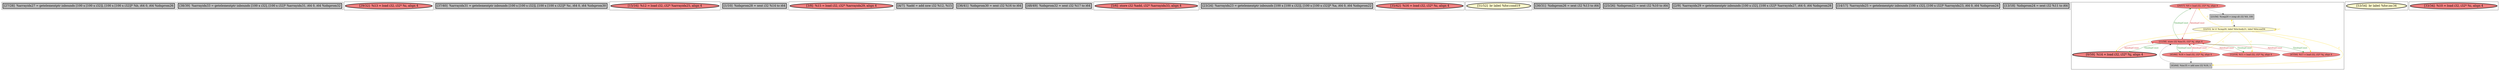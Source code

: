
digraph G {





subgraph cluster20 {


node1647 [penwidth=3.0,fontsize=20,fillcolor=grey,label="[27/28]  %arrayidx27 = getelementptr inbounds [100 x [100 x i32]], [100 x [100 x i32]]* %b, i64 0, i64 %idxprom26",shape=rectangle,style=filled ]



}

subgraph cluster18 {


node1645 [penwidth=3.0,fontsize=20,fillcolor=grey,label="[38/39]  %arrayidx33 = getelementptr inbounds [100 x i32], [100 x i32]* %arrayidx31, i64 0, i64 %idxprom32",shape=rectangle,style=filled ]



}

subgraph cluster16 {


node1643 [penwidth=3.0,fontsize=20,fillcolor=lightcoral,label="[29/32]  %13 = load i32, i32* %i, align 4",shape=ellipse,style=filled ]



}

subgraph cluster17 {


node1644 [penwidth=3.0,fontsize=20,fillcolor=grey,label="[37/40]  %arrayidx31 = getelementptr inbounds [100 x [100 x i32]], [100 x [100 x i32]]* %c, i64 0, i64 %idxprom30",shape=rectangle,style=filled ]



}

subgraph cluster4 {


node1623 [penwidth=3.0,fontsize=20,fillcolor=lightcoral,label="[15/16]  %12 = load i32, i32* %arrayidx25, align 4",shape=ellipse,style=filled ]



}

subgraph cluster3 {


node1622 [penwidth=3.0,fontsize=20,fillcolor=grey,label="[1/10]  %idxprom28 = sext i32 %14 to i64",shape=rectangle,style=filled ]



}

subgraph cluster2 {


node1621 [penwidth=3.0,fontsize=20,fillcolor=lightcoral,label="[3/8]  %15 = load i32, i32* %arrayidx29, align 4",shape=ellipse,style=filled ]



}

subgraph cluster1 {


node1620 [penwidth=3.0,fontsize=20,fillcolor=grey,label="[4/7]  %add = add nsw i32 %12, %15",shape=rectangle,style=filled ]



}

subgraph cluster12 {


node1639 [penwidth=3.0,fontsize=20,fillcolor=grey,label="[36/41]  %idxprom30 = sext i32 %16 to i64",shape=rectangle,style=filled ]



}

subgraph cluster5 {


node1624 [penwidth=3.0,fontsize=20,fillcolor=grey,label="[48/49]  %idxprom32 = sext i32 %17 to i64",shape=rectangle,style=filled ]



}

subgraph cluster0 {


node1619 [penwidth=3.0,fontsize=20,fillcolor=lightcoral,label="[5/6]  store i32 %add, i32* %arrayidx33, align 4",shape=ellipse,style=filled ]



}

subgraph cluster6 {


node1625 [penwidth=3.0,fontsize=20,fillcolor=grey,label="[23/24]  %arrayidx23 = getelementptr inbounds [100 x [100 x i32]], [100 x [100 x i32]]* %a, i64 0, i64 %idxprom22",shape=rectangle,style=filled ]



}

subgraph cluster14 {


node1641 [penwidth=3.0,fontsize=20,fillcolor=lightcoral,label="[35/42]  %16 = load i32, i32* %i, align 4",shape=ellipse,style=filled ]



}

subgraph cluster7 {


node1626 [penwidth=3.0,fontsize=20,fillcolor=lemonchiffon,label="[51/52]  br label %for.cond19",shape=ellipse,style=filled ]



}

subgraph cluster8 {


node1627 [penwidth=3.0,fontsize=20,fillcolor=grey,label="[30/31]  %idxprom26 = sext i32 %13 to i64",shape=rectangle,style=filled ]



}

subgraph cluster21 {


node1648 [penwidth=3.0,fontsize=20,fillcolor=grey,label="[25/26]  %idxprom22 = sext i32 %10 to i64",shape=rectangle,style=filled ]



}

subgraph cluster9 {


node1628 [penwidth=3.0,fontsize=20,fillcolor=grey,label="[2/9]  %arrayidx29 = getelementptr inbounds [100 x i32], [100 x i32]* %arrayidx27, i64 0, i64 %idxprom28",shape=rectangle,style=filled ]



}

subgraph cluster19 {


node1646 [penwidth=3.0,fontsize=20,fillcolor=grey,label="[14/17]  %arrayidx25 = getelementptr inbounds [100 x i32], [100 x i32]* %arrayidx23, i64 0, i64 %idxprom24",shape=rectangle,style=filled ]



}

subgraph cluster10 {


node1629 [penwidth=3.0,fontsize=20,fillcolor=grey,label="[13/18]  %idxprom24 = sext i32 %11 to i64",shape=rectangle,style=filled ]



}

subgraph cluster11 {


node1638 [fillcolor=lightcoral,label="[20/57]  %9 = load i32, i32* %j, align 4",shape=ellipse,style=filled ]
node1631 [fillcolor=grey,label="[43/44]  %inc35 = add nsw i32 %18, 1",shape=rectangle,style=filled ]
node1630 [fillcolor=lightcoral,label="[12/19]  %11 = load i32, i32* %j, align 4",shape=ellipse,style=filled ]
node1632 [fillcolor=lightcoral,label="[11/58]  store i32 %inc35, i32* %j, align 4",shape=ellipse,style=filled ]
node1633 [fillcolor=lightcoral,label="[45/46]  %18 = load i32, i32* %j, align 4",shape=ellipse,style=filled ]
node1637 [fillcolor=grey,label="[21/56]  %cmp20 = icmp slt i32 %9, 100",shape=rectangle,style=filled ]
node1636 [fillcolor=lemonchiffon,label="[22/55]  br i1 %cmp20, label %for.body21, label %for.end36",shape=ellipse,style=filled ]
node1635 [fillcolor=lightcoral,label="[47/50]  %17 = load i32, i32* %j, align 4",shape=ellipse,style=filled ]
node1634 [penwidth=3.0,fontsize=20,fillcolor=lightcoral,label="[0/59]  %14 = load i32, i32* %j, align 4",shape=ellipse,style=filled ]

node1636->node1634 [style=solid,color=gold,label="C",penwidth=1.0,fontcolor=gold ]
node1634->node1632 [style=solid,color=firebrick3,label="A|indep|Const",penwidth=1.0,fontcolor=firebrick3 ]
node1632->node1634 [style=solid,color=forestgreen,label="T|indep|Const",penwidth=1.0,fontcolor=forestgreen ]
node1636->node1632 [style=solid,color=gold,label="C",penwidth=1.0,fontcolor=gold ]
node1636->node1637 [style=solid,color=gold,label="C",penwidth=1.0,fontcolor=gold ]
node1637->node1636 [style=solid,color=black,label="",penwidth=0.5,fontcolor=black ]
node1636->node1635 [style=solid,color=gold,label="C",penwidth=1.0,fontcolor=gold ]
node1636->node1631 [style=solid,color=gold,label="C",penwidth=1.0,fontcolor=gold ]
node1638->node1632 [style=solid,color=firebrick3,label="A|indep|Const",penwidth=1.0,fontcolor=firebrick3 ]
node1636->node1636 [style=solid,color=gold,label="C",penwidth=1.0,fontcolor=gold ]
node1638->node1637 [style=solid,color=black,label="",penwidth=0.5,fontcolor=black ]
node1630->node1632 [style=solid,color=firebrick3,label="A|indep|Const",penwidth=1.0,fontcolor=firebrick3 ]
node1636->node1638 [style=solid,color=gold,label="C",penwidth=1.0,fontcolor=gold ]
node1632->node1633 [style=solid,color=forestgreen,label="T|indep|Const",penwidth=1.0,fontcolor=forestgreen ]
node1632->node1635 [style=solid,color=forestgreen,label="T|indep|Const",penwidth=1.0,fontcolor=forestgreen ]
node1633->node1632 [style=solid,color=firebrick3,label="A|indep|Const",penwidth=1.0,fontcolor=firebrick3 ]
node1636->node1630 [style=solid,color=gold,label="C",penwidth=1.0,fontcolor=gold ]
node1632->node1630 [style=solid,color=forestgreen,label="T|indep|Const",penwidth=1.0,fontcolor=forestgreen ]
node1631->node1632 [style=solid,color=black,label="",penwidth=0.5,fontcolor=black ]
node1636->node1633 [style=solid,color=gold,label="C",penwidth=1.0,fontcolor=gold ]
node1632->node1638 [style=solid,color=forestgreen,label="T|indep|Const",penwidth=1.0,fontcolor=forestgreen ]
node1635->node1632 [style=solid,color=firebrick3,label="A|indep|Const",penwidth=1.0,fontcolor=firebrick3 ]
node1633->node1631 [style=solid,color=black,label="",penwidth=0.5,fontcolor=black ]


}

subgraph cluster13 {


node1640 [penwidth=3.0,fontsize=20,fillcolor=lemonchiffon,label="[53/54]  br label %for.inc34",shape=ellipse,style=filled ]



}

subgraph cluster15 {


node1642 [penwidth=3.0,fontsize=20,fillcolor=lightcoral,label="[33/34]  %10 = load i32, i32* %i, align 4",shape=ellipse,style=filled ]



}

}
